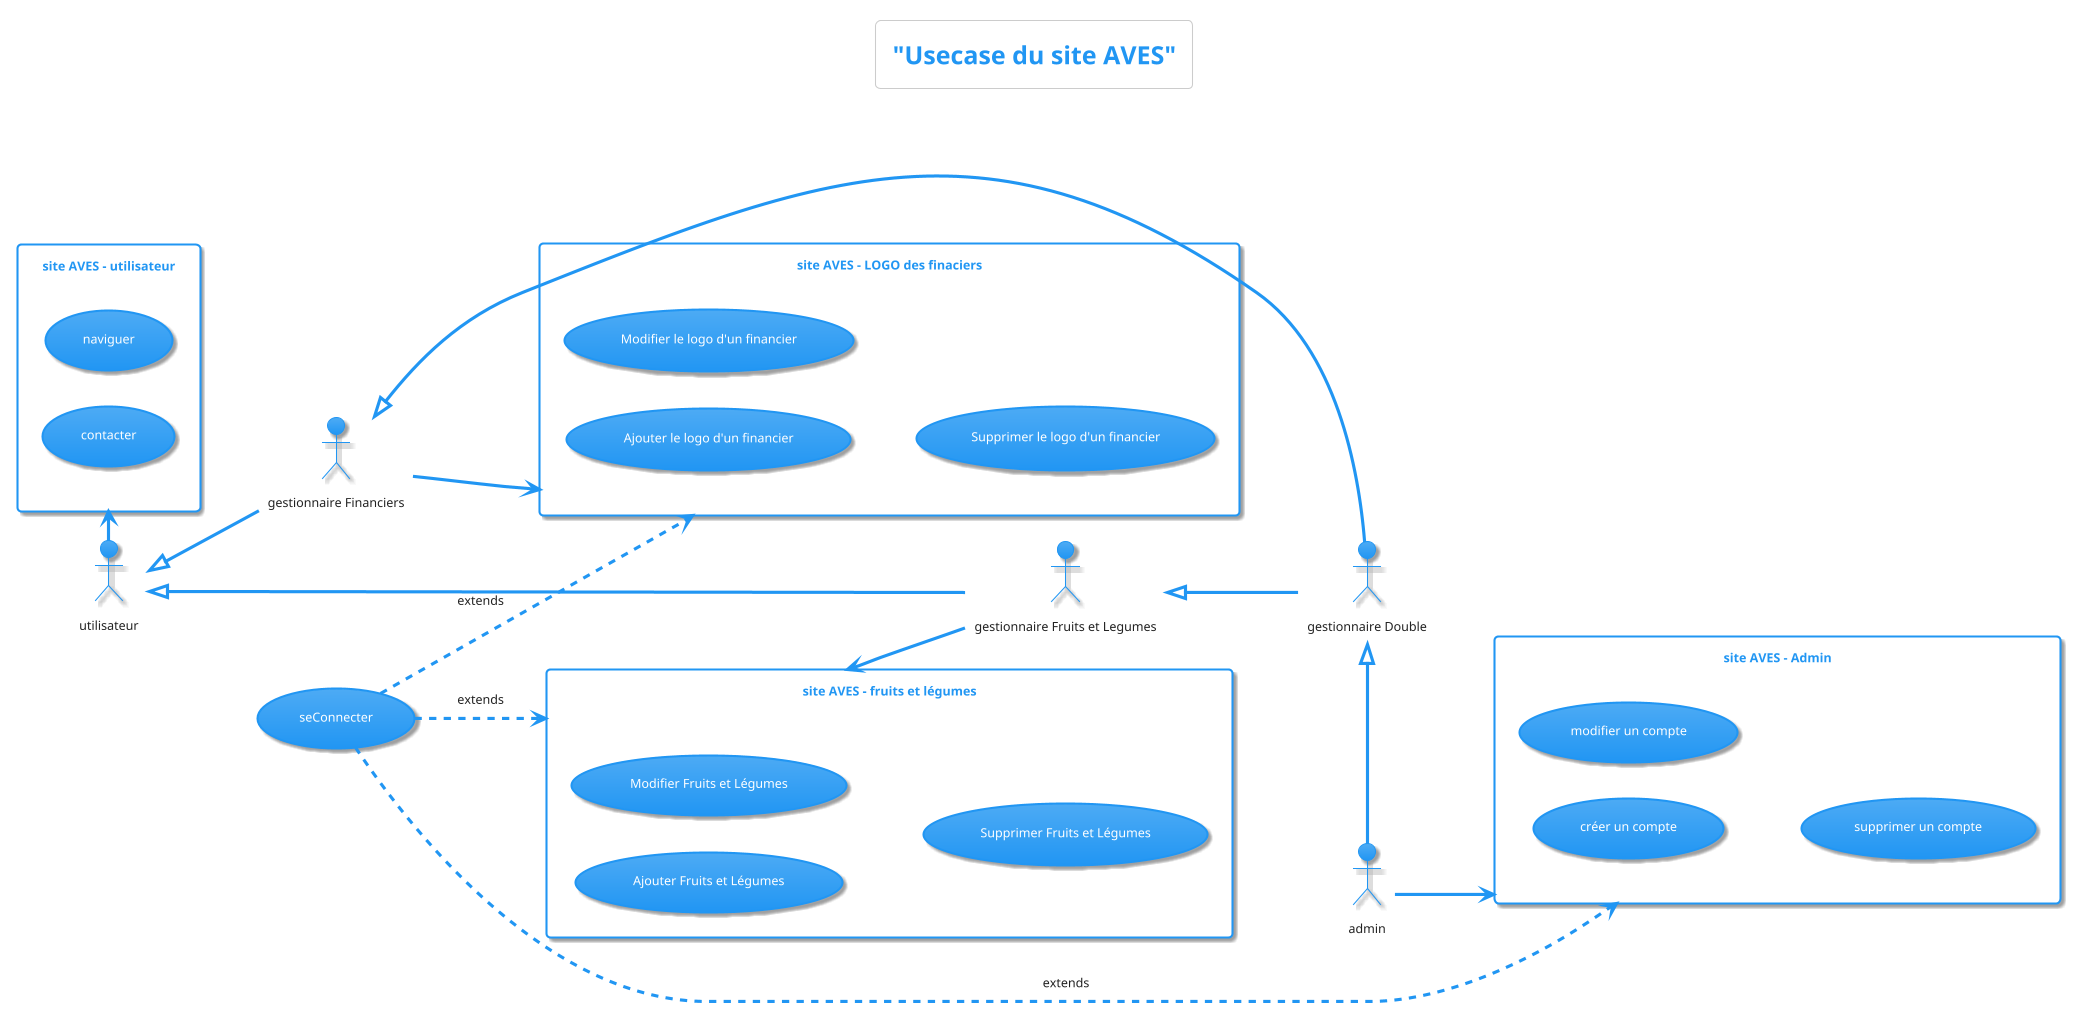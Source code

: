@startuml usecase

!theme materia

title = "Usecase du site AVES"

left to right direction

actor admin as a
actor "gestionnaire Fruits et Legumes" as gfel
actor "gestionnaire Financiers" as gf
actor "gestionnaire Double" as gd
actor utilisateur as u

usecase seConnecter as co

rectangle "site AVES - utilisateur" as rectu {

    usecase naviguer as nav
    usecase contacter as cont

}

rectangle "site AVES - fruits et légumes" as rectfel {

    usecase "Ajouter Fruits et Légumes" as afel
    usecase "Modifier Fruits et Légumes" as mfel
    usecase "Supprimer Fruits et Légumes" as sfel

}

rectangle "site AVES - LOGO des finaciers" as rectlf {

    usecase "Ajouter le logo d'un financier" as alf
    usecase "Modifier le logo d'un financier" as mlf
    usecase "Supprimer le logo d'un financier" as slf

}

rectangle "site AVES - Admin" as recta {

    usecase "créer un compte" as ccompte
    usecase "modifier un compte" as mcompte
    usecase "supprimer un compte" as scompte

}

'  liens d'héritage
gd <|- a
gfel <|-- gd
gf <|-- gd
u <|-- gf
u <|-- gfel

'  attribution des usecase
u -right-> rectu
gfel -up-> rectfel
gf -down-> rectlf
a --> recta

co ..> recta : extends
co ..> rectfel : extends
co ..> rectlf : extends


@enduml
